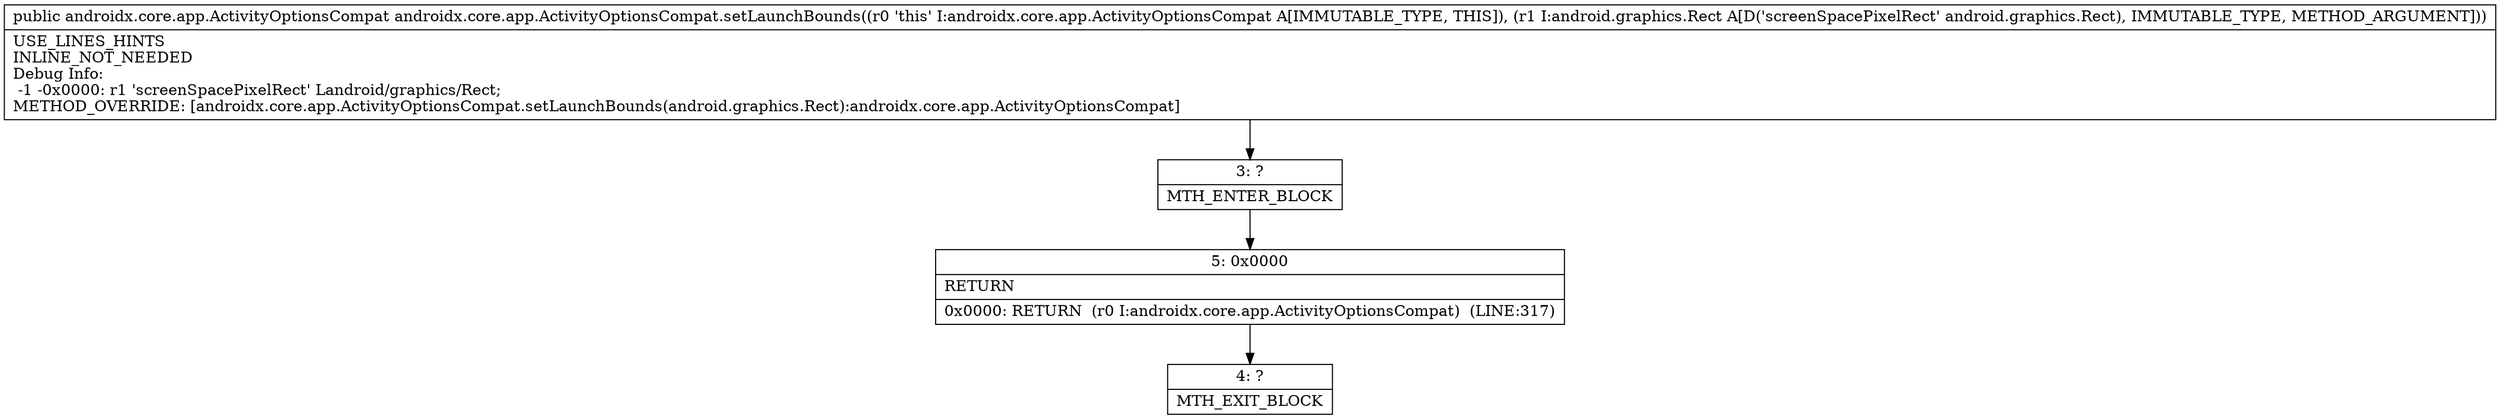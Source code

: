 digraph "CFG forandroidx.core.app.ActivityOptionsCompat.setLaunchBounds(Landroid\/graphics\/Rect;)Landroidx\/core\/app\/ActivityOptionsCompat;" {
Node_3 [shape=record,label="{3\:\ ?|MTH_ENTER_BLOCK\l}"];
Node_5 [shape=record,label="{5\:\ 0x0000|RETURN\l|0x0000: RETURN  (r0 I:androidx.core.app.ActivityOptionsCompat)  (LINE:317)\l}"];
Node_4 [shape=record,label="{4\:\ ?|MTH_EXIT_BLOCK\l}"];
MethodNode[shape=record,label="{public androidx.core.app.ActivityOptionsCompat androidx.core.app.ActivityOptionsCompat.setLaunchBounds((r0 'this' I:androidx.core.app.ActivityOptionsCompat A[IMMUTABLE_TYPE, THIS]), (r1 I:android.graphics.Rect A[D('screenSpacePixelRect' android.graphics.Rect), IMMUTABLE_TYPE, METHOD_ARGUMENT]))  | USE_LINES_HINTS\lINLINE_NOT_NEEDED\lDebug Info:\l  \-1 \-0x0000: r1 'screenSpacePixelRect' Landroid\/graphics\/Rect;\lMETHOD_OVERRIDE: [androidx.core.app.ActivityOptionsCompat.setLaunchBounds(android.graphics.Rect):androidx.core.app.ActivityOptionsCompat]\l}"];
MethodNode -> Node_3;Node_3 -> Node_5;
Node_5 -> Node_4;
}

